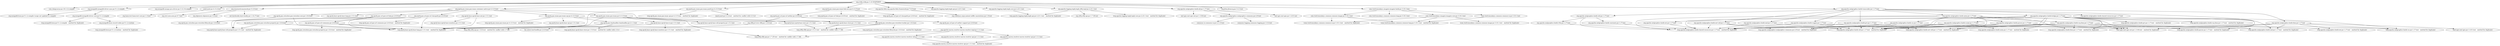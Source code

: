 digraph rrd4j__rrd4j {
	"org.rrd4j:rrd4j:jar:3.10-SNAPSHOT" -> "com.sleepycat:je:jar:18.3.12:compile" ; 
	"org.rrd4j:rrd4j:jar:3.10-SNAPSHOT" -> "org.mongodb:mongodb-driver-sync:jar:5.1.2:compile" ; 
	"org.rrd4j:rrd4j:jar:3.10-SNAPSHOT" -> "org.mongodb:mongo-java-driver:jar:3.12.14:compile" ; 
	"org.rrd4j:rrd4j:jar:3.10-SNAPSHOT" -> "junit:junit:jar:4.13.2:test" ; 
	"org.rrd4j:rrd4j:jar:3.10-SNAPSHOT" -> "org.easymock:easymock:jar:5.3.0:test" ; 
	"org.rrd4j:rrd4j:jar:3.10-SNAPSHOT" -> "org.ops4j.pax.exam:pax-exam-container-native:jar:4.13.5:test" ; 
	"org.rrd4j:rrd4j:jar:3.10-SNAPSHOT" -> "org.ops4j.pax.exam:pax-exam-junit4:jar:4.13.5:test" ; 
	"org.rrd4j:rrd4j:jar:3.10-SNAPSHOT" -> "org.ops4j.pax.exam:pax-exam-link-mvn:jar:4.13.5:test" ; 
	"org.rrd4j:rrd4j:jar:3.10-SNAPSHOT" -> "org.apache.felix:org.apache.felix.framework:jar:7.0.5:test" ; 
	"org.rrd4j:rrd4j:jar:3.10-SNAPSHOT" -> "org.apache.logging.log4j:log4j-api:jar:2.23.1:test" ; 
	"org.rrd4j:rrd4j:jar:3.10-SNAPSHOT" -> "org.apache.logging.log4j:log4j-core:jar:2.23.1:test" ; 
	"org.rrd4j:rrd4j:jar:3.10-SNAPSHOT" -> "org.apache.logging.log4j:log4j-slf4j-impl:jar:2.23.1:test" ; 
	"org.rrd4j:rrd4j:jar:3.10-SNAPSHOT" -> "org.apache.xmlgraphics:batik-all:jar:1.17:test" ; 
	"org.rrd4j:rrd4j:jar:3.10-SNAPSHOT" -> "org.jfree:jfreesvg:jar:3.4.3:test" ; 
	"org.rrd4j:rrd4j:jar:3.10-SNAPSHOT" -> "com.twelvemonkeys.imageio:imageio-batik:jar:3.10.1:test" ; 
	"org.rrd4j:rrd4j:jar:3.10-SNAPSHOT" -> "org.apache.xmlgraphics:batik-transcoder:jar:1.17:test" ; 
	"org.mongodb:mongodb-driver-sync:jar:5.1.2:compile" -> "org.mongodb:bson:jar:5.1.2:compile (scope not updated to compile)" ; 
	"org.mongodb:mongodb-driver-sync:jar:5.1.2:compile" -> "org.mongodb:mongodb-driver-core:jar:5.1.2:compile" ; 
	"org.mongodb:mongodb-driver-core:jar:5.1.2:compile" -> "(org.mongodb:bson:jar:5.1.2:compile - omitted for duplicate)" ; 
	"org.mongodb:mongodb-driver-core:jar:5.1.2:compile" -> "org.mongodb:bson-record-codec:jar:5.1.2:runtime" ; 
	"org.mongodb:bson-record-codec:jar:5.1.2:runtime" -> "(org.mongodb:bson:jar:5.1.2:runtime - omitted for duplicate)" ; 
	"junit:junit:jar:4.13.2:test" -> "org.hamcrest:hamcrest-core:jar:1.3:test" ; 
	"org.easymock:easymock:jar:5.3.0:test" -> "net.bytebuddy:byte-buddy:jar:1.14.17:test" ; 
	"org.easymock:easymock:jar:5.3.0:test" -> "org.ow2.asm:asm:jar:9.7:test" ; 
	"org.easymock:easymock:jar:5.3.0:test" -> "org.objenesis:objenesis:jar:3.4:test" ; 
	"org.ops4j.pax.exam:pax-exam-container-native:jar:4.13.5:test" -> "org.ops4j.pax.exam:pax-exam:jar:4.13.5:test" ; 
	"org.ops4j.pax.exam:pax-exam-container-native:jar:4.13.5:test" -> "org.ops4j.pax.exam:pax-exam-spi:jar:4.13.5:test" ; 
	"org.ops4j.pax.exam:pax-exam-container-native:jar:4.13.5:test" -> "org.ops4j.pax.swissbox:pax-swissbox-core:jar:1.8.4:test" ; 
	"org.ops4j.pax.exam:pax-exam-container-native:jar:4.13.5:test" -> "org.ops4j.pax.swissbox:pax-swissbox-tracker:jar:1.8.4:test" ; 
	"org.ops4j.pax.exam:pax-exam-container-native:jar:4.13.5:test" -> "org.ops4j.base:ops4j-base-lang:jar:1.5.1:test" ; 
	"org.ops4j.pax.exam:pax-exam-container-native:jar:4.13.5:test" -> "org.ops4j.base:ops4j-base-net:jar:1.5.1:test" ; 
	"org.ops4j.pax.exam:pax-exam-container-native:jar:4.13.5:test" -> "org.ops4j.pax.url:pax-url-link:jar:2.6.8:test" ; 
	"org.ops4j.pax.exam:pax-exam-container-native:jar:4.13.5:test" -> "org.ops4j.pax.url:pax-url-classpath:jar:2.6.8:test" ; 
	"org.ops4j.pax.exam:pax-exam:jar:4.13.5:test" -> "org.ops4j.base:ops4j-base-exec:jar:1.5.1:test" ; 
	"org.ops4j.pax.exam:pax-exam:jar:4.13.5:test" -> "org.ops4j.base:ops4j-base-io:jar:1.5.1:test" ; 
	"org.ops4j.pax.exam:pax-exam:jar:4.13.5:test" -> "(org.ops4j.base:ops4j-base-lang:jar:1.5.1:test - omitted for duplicate)" ; 
	"org.ops4j.pax.exam:pax-exam:jar:4.13.5:test" -> "org.ops4j.base:ops4j-base-store:jar:1.5.1:test" ; 
	"org.ops4j.pax.exam:pax-exam:jar:4.13.5:test" -> "org.ops4j.base:ops4j-base-util-property:jar:1.5.1:test" ; 
	"org.ops4j.base:ops4j-base-exec:jar:1.5.1:test" -> "(org.slf4j:slf4j-api:jar:1.5.11:test - omitted for conflict with 1.7.36)" ; 
	"org.ops4j.base:ops4j-base-io:jar:1.5.1:test" -> "(org.ops4j.base:ops4j-base-lang:jar:1.5.1:test - omitted for duplicate)" ; 
	"org.ops4j.base:ops4j-base-io:jar:1.5.1:test" -> "(org.ops4j.base:ops4j-base-monitors:jar:1.5.1:test - omitted for duplicate)" ; 
	"org.ops4j.base:ops4j-base-store:jar:1.5.1:test" -> "(org.slf4j:slf4j-api:jar:1.5.11:test - omitted for conflict with 1.7.36)" ; 
	"org.ops4j.pax.exam:pax-exam-spi:jar:4.13.5:test" -> "(org.ops4j.pax.exam:pax-exam:jar:4.13.5:test - omitted for duplicate)" ; 
	"org.ops4j.pax.exam:pax-exam-spi:jar:4.13.5:test" -> "org.ops4j.base:ops4j-base-spi:jar:1.5.1:test" ; 
	"org.ops4j.pax.exam:pax-exam-spi:jar:4.13.5:test" -> "(org.slf4j:slf4j-api:jar:1.7.25:test - omitted for conflict with 1.7.36)" ; 
	"org.ops4j.pax.exam:pax-exam-spi:jar:4.13.5:test" -> "org.ops4j.pax.tinybundles:tinybundles:jar:2.1.1:test" ; 
	"org.ops4j.pax.tinybundles:tinybundles:jar:2.1.1:test" -> "(org.ops4j.base:ops4j-base-store:jar:1.5.0:test - omitted for conflict with 1.5.1)" ; 
	"org.ops4j.pax.tinybundles:tinybundles:jar:2.1.1:test" -> "biz.aQute.bnd:bndlib:jar:2.4.0:test" ; 
	"org.ops4j.pax.swissbox:pax-swissbox-core:jar:1.8.4:test" -> "org.ops4j.pax.swissbox:pax-swissbox-lifecycle:jar:1.8.4:test" ; 
	"org.ops4j.pax.swissbox:pax-swissbox-core:jar:1.8.4:test" -> "(org.ops4j.base:ops4j-base-lang:jar:1.5.1:test - omitted for duplicate)" ; 
	"org.ops4j.pax.swissbox:pax-swissbox-tracker:jar:1.8.4:test" -> "(org.ops4j.pax.swissbox:pax-swissbox-lifecycle:jar:1.8.4:test - omitted for duplicate)" ; 
	"org.ops4j.pax.swissbox:pax-swissbox-tracker:jar:1.8.4:test" -> "(org.ops4j.base:ops4j-base-lang:jar:1.5.1:test - omitted for duplicate)" ; 
	"org.ops4j.pax.swissbox:pax-swissbox-tracker:jar:1.8.4:test" -> "(org.slf4j:slf4j-api:jar:1.5.11:test - omitted for conflict with 1.7.36)" ; 
	"org.ops4j.base:ops4j-base-net:jar:1.5.1:test" -> "(org.ops4j.base:ops4j-base-lang:jar:1.5.1:test - omitted for duplicate)" ; 
	"org.ops4j.base:ops4j-base-net:jar:1.5.1:test" -> "org.ops4j.base:ops4j-base-monitors:jar:1.5.1:test" ; 
	"org.ops4j.pax.url:pax-url-link:jar:2.6.8:test" -> "org.ops4j.pax.url:pax-url-commons:jar:2.6.8:test" ; 
	"org.ops4j.pax.url:pax-url-link:jar:2.6.8:test" -> "(org.ops4j.base:ops4j-base-lang:jar:1.5.1:test - omitted for duplicate)" ; 
	"org.ops4j.pax.url:pax-url-link:jar:2.6.8:test" -> "(org.ops4j.base:ops4j-base-util-property:jar:1.5.1:test - omitted for duplicate)" ; 
	"org.ops4j.pax.url:pax-url-commons:jar:2.6.8:test" -> "(org.ops4j.base:ops4j-base-lang:jar:1.5.1:test - omitted for duplicate)" ; 
	"org.ops4j.pax.url:pax-url-commons:jar:2.6.8:test" -> "(org.ops4j.pax.swissbox:pax-swissbox-property:jar:1.8.4:test - omitted for duplicate)" ; 
	"org.ops4j.pax.url:pax-url-commons:jar:2.6.8:test" -> "(org.slf4j:slf4j-api:jar:1.6.6:test - omitted for conflict with 1.7.36)" ; 
	"org.ops4j.pax.url:pax-url-classpath:jar:2.6.8:test" -> "(org.ops4j.pax.url:pax-url-commons:jar:2.6.8:test - omitted for duplicate)" ; 
	"org.ops4j.pax.url:pax-url-classpath:jar:2.6.8:test" -> "(org.ops4j.base:ops4j-base-lang:jar:1.5.1:test - omitted for duplicate)" ; 
	"org.ops4j.pax.url:pax-url-classpath:jar:2.6.8:test" -> "(org.ops4j.base:ops4j-base-util-property:jar:1.5.1:test - omitted for duplicate)" ; 
	"org.ops4j.pax.url:pax-url-classpath:jar:2.6.8:test" -> "org.ops4j.pax.swissbox:pax-swissbox-property:jar:1.8.4:test" ; 
	"org.ops4j.pax.swissbox:pax-swissbox-property:jar:1.8.4:test" -> "(org.ops4j.base:ops4j-base-lang:jar:1.5.1:test - omitted for duplicate)" ; 
	"org.ops4j.pax.swissbox:pax-swissbox-property:jar:1.8.4:test" -> "(org.ops4j.base:ops4j-base-util-property:jar:1.5.1:test - omitted for duplicate)" ; 
	"org.ops4j.pax.exam:pax-exam-junit4:jar:4.13.5:test" -> "(org.ops4j.pax.exam:pax-exam-spi:jar:4.13.5:test - omitted for duplicate)" ; 
	"org.ops4j.pax.exam:pax-exam-junit4:jar:4.13.5:test" -> "(org.ops4j.base:ops4j-base-lang:jar:1.5.1:test - omitted for duplicate)" ; 
	"org.ops4j.pax.exam:pax-exam-junit4:jar:4.13.5:test" -> "(junit:junit:jar:4.12:test - omitted for conflict with 4.13.2)" ; 
	"org.ops4j.pax.exam:pax-exam-link-mvn:jar:4.13.5:test" -> "org.ops4j.pax.url:pax-url-aether:jar:2.6.8:test" ; 
	"org.ops4j.pax.exam:pax-exam-link-mvn:jar:4.13.5:test" -> "(org.ops4j.pax.url:pax-url-link:jar:2.6.8:test - omitted for duplicate)" ; 
	"org.ops4j.pax.exam:pax-exam-link-mvn:jar:4.13.5:test" -> "(org.ops4j.pax.url:pax-url-classpath:jar:2.6.8:test - omitted for duplicate)" ; 
	"org.ops4j.pax.url:pax-url-aether:jar:2.6.8:test" -> "org.ops4j.pax.url:pax-url-aether-support:jar:2.6.8:test" ; 
	"org.ops4j.pax.url:pax-url-aether:jar:2.6.8:test" -> "org.slf4j:jcl-over-slf4j:jar:1.6.6:test" ; 
	"org.ops4j.pax.url:pax-url-aether-support:jar:2.6.8:test" -> "org.apache.maven.resolver:maven-resolver-impl:jar:1.3.1:test" ; 
	"org.apache.maven.resolver:maven-resolver-impl:jar:1.3.1:test" -> "org.apache.maven.resolver:maven-resolver-api:jar:1.3.1:test" ; 
	"org.apache.maven.resolver:maven-resolver-impl:jar:1.3.1:test" -> "org.apache.maven.resolver:maven-resolver-spi:jar:1.3.1:test" ; 
	"org.apache.maven.resolver:maven-resolver-impl:jar:1.3.1:test" -> "org.apache.maven.resolver:maven-resolver-util:jar:1.3.1:test" ; 
	"org.apache.maven.resolver:maven-resolver-impl:jar:1.3.1:test" -> "(org.slf4j:slf4j-api:jar:1.7.25:test - omitted for conflict with 1.7.36)" ; 
	"org.apache.maven.resolver:maven-resolver-spi:jar:1.3.1:test" -> "(org.apache.maven.resolver:maven-resolver-api:jar:1.3.1:test - omitted for duplicate)" ; 
	"org.apache.maven.resolver:maven-resolver-util:jar:1.3.1:test" -> "(org.apache.maven.resolver:maven-resolver-api:jar:1.3.1:test - omitted for duplicate)" ; 
	"org.slf4j:jcl-over-slf4j:jar:1.6.6:test" -> "(org.slf4j:slf4j-api:jar:1.6.6:test - omitted for conflict with 1.7.36)" ; 
	"org.apache.felix:org.apache.felix.framework:jar:7.0.5:test" -> "org.codehaus.mojo:animal-sniffer-annotations:jar:1.9:test" ; 
	"org.apache.logging.log4j:log4j-core:jar:2.23.1:test" -> "(org.apache.logging.log4j:log4j-api:jar:2.23.1:test - omitted for duplicate)" ; 
	"org.apache.logging.log4j:log4j-slf4j-impl:jar:2.23.1:test" -> "(org.apache.logging.log4j:log4j-api:jar:2.23.1:test - omitted for duplicate)" ; 
	"org.apache.logging.log4j:log4j-slf4j-impl:jar:2.23.1:test" -> "org.slf4j:slf4j-api:jar:1.7.36:test" ; 
	"org.apache.logging.log4j:log4j-slf4j-impl:jar:2.23.1:test" -> "(org.apache.logging.log4j:log4j-core:jar:2.23.1:test - omitted for duplicate)" ; 
	"org.apache.xmlgraphics:batik-all:jar:1.17:test" -> "xml-apis:xml-apis:jar:1.4.01:test" ; 
	"org.apache.xmlgraphics:batik-all:jar:1.17:test" -> "xml-apis:xml-apis-ext:jar:1.3.04:test" ; 
	"org.apache.xmlgraphics:batik-all:jar:1.17:test" -> "org.apache.xmlgraphics:xmlgraphics-commons:jar:2.9:test" ; 
	"org.apache.xmlgraphics:xmlgraphics-commons:jar:2.9:test" -> "commons-io:commons-io:jar:2.11.0:test" ; 
	"org.apache.xmlgraphics:xmlgraphics-commons:jar:2.9:test" -> "commons-logging:commons-logging:jar:1.0.4:test" ; 
	"com.twelvemonkeys.imageio:imageio-batik:jar:3.10.1:test" -> "com.twelvemonkeys.imageio:imageio-core:jar:3.10.1:test" ; 
	"com.twelvemonkeys.imageio:imageio-batik:jar:3.10.1:test" -> "com.twelvemonkeys.common:common-lang:jar:3.10.1:test" ; 
	"com.twelvemonkeys.imageio:imageio-batik:jar:3.10.1:test" -> "com.twelvemonkeys.common:common-io:jar:3.10.1:test" ; 
	"com.twelvemonkeys.imageio:imageio-batik:jar:3.10.1:test" -> "com.twelvemonkeys.common:common-image:jar:3.10.1:test" ; 
	"com.twelvemonkeys.imageio:imageio-core:jar:3.10.1:test" -> "(com.twelvemonkeys.common:common-lang:jar:3.10.1:test - omitted for duplicate)" ; 
	"com.twelvemonkeys.imageio:imageio-core:jar:3.10.1:test" -> "(com.twelvemonkeys.common:common-io:jar:3.10.1:test - omitted for duplicate)" ; 
	"com.twelvemonkeys.imageio:imageio-core:jar:3.10.1:test" -> "(com.twelvemonkeys.common:common-image:jar:3.10.1:test - omitted for duplicate)" ; 
	"com.twelvemonkeys.common:common-io:jar:3.10.1:test" -> "(com.twelvemonkeys.common:common-lang:jar:3.10.1:test - omitted for duplicate)" ; 
	"com.twelvemonkeys.common:common-image:jar:3.10.1:test" -> "(com.twelvemonkeys.common:common-lang:jar:3.10.1:test - omitted for duplicate)" ; 
	"com.twelvemonkeys.common:common-image:jar:3.10.1:test" -> "(com.twelvemonkeys.common:common-io:jar:3.10.1:test - omitted for duplicate)" ; 
	"org.apache.xmlgraphics:batik-transcoder:jar:1.17:test" -> "org.apache.xmlgraphics:batik-anim:jar:1.17:test" ; 
	"org.apache.xmlgraphics:batik-transcoder:jar:1.17:test" -> "org.apache.xmlgraphics:batik-awt-util:jar:1.17:test" ; 
	"org.apache.xmlgraphics:batik-transcoder:jar:1.17:test" -> "org.apache.xmlgraphics:batik-bridge:jar:1.17:test" ; 
	"org.apache.xmlgraphics:batik-transcoder:jar:1.17:test" -> "org.apache.xmlgraphics:batik-dom:jar:1.17:test" ; 
	"org.apache.xmlgraphics:batik-transcoder:jar:1.17:test" -> "org.apache.xmlgraphics:batik-gvt:jar:1.17:test" ; 
	"org.apache.xmlgraphics:batik-transcoder:jar:1.17:test" -> "org.apache.xmlgraphics:batik-shared-resources:jar:1.17:test" ; 
	"org.apache.xmlgraphics:batik-transcoder:jar:1.17:test" -> "org.apache.xmlgraphics:batik-svggen:jar:1.17:test" ; 
	"org.apache.xmlgraphics:batik-transcoder:jar:1.17:test" -> "org.apache.xmlgraphics:batik-util:jar:1.17:test" ; 
	"org.apache.xmlgraphics:batik-transcoder:jar:1.17:test" -> "org.apache.xmlgraphics:batik-xml:jar:1.17:test" ; 
	"org.apache.xmlgraphics:batik-transcoder:jar:1.17:test" -> "(xml-apis:xml-apis-ext:jar:1.3.04:test - omitted for duplicate)" ; 
	"org.apache.xmlgraphics:batik-anim:jar:1.17:test" -> "(org.apache.xmlgraphics:batik-awt-util:jar:1.17:test - omitted for duplicate)" ; 
	"org.apache.xmlgraphics:batik-anim:jar:1.17:test" -> "org.apache.xmlgraphics:batik-css:jar:1.17:test" ; 
	"org.apache.xmlgraphics:batik-anim:jar:1.17:test" -> "(org.apache.xmlgraphics:batik-dom:jar:1.17:test - omitted for duplicate)" ; 
	"org.apache.xmlgraphics:batik-anim:jar:1.17:test" -> "org.apache.xmlgraphics:batik-ext:jar:1.17:test" ; 
	"org.apache.xmlgraphics:batik-anim:jar:1.17:test" -> "org.apache.xmlgraphics:batik-parser:jar:1.17:test" ; 
	"org.apache.xmlgraphics:batik-anim:jar:1.17:test" -> "(org.apache.xmlgraphics:batik-shared-resources:jar:1.17:test - omitted for duplicate)" ; 
	"org.apache.xmlgraphics:batik-anim:jar:1.17:test" -> "org.apache.xmlgraphics:batik-svg-dom:jar:1.17:test" ; 
	"org.apache.xmlgraphics:batik-anim:jar:1.17:test" -> "(org.apache.xmlgraphics:batik-util:jar:1.17:test - omitted for duplicate)" ; 
	"org.apache.xmlgraphics:batik-anim:jar:1.17:test" -> "(xml-apis:xml-apis-ext:jar:1.3.04:test - omitted for duplicate)" ; 
	"org.apache.xmlgraphics:batik-css:jar:1.17:test" -> "(org.apache.xmlgraphics:batik-shared-resources:jar:1.17:test - omitted for duplicate)" ; 
	"org.apache.xmlgraphics:batik-css:jar:1.17:test" -> "(org.apache.xmlgraphics:batik-util:jar:1.17:test - omitted for duplicate)" ; 
	"org.apache.xmlgraphics:batik-css:jar:1.17:test" -> "(org.apache.xmlgraphics:xmlgraphics-commons:jar:2.9:test - omitted for duplicate)" ; 
	"org.apache.xmlgraphics:batik-css:jar:1.17:test" -> "(xml-apis:xml-apis-ext:jar:1.3.04:test - omitted for duplicate)" ; 
	"org.apache.xmlgraphics:batik-ext:jar:1.17:test" -> "(org.apache.xmlgraphics:batik-shared-resources:jar:1.17:test - omitted for duplicate)" ; 
	"org.apache.xmlgraphics:batik-parser:jar:1.17:test" -> "(org.apache.xmlgraphics:batik-awt-util:jar:1.17:test - omitted for duplicate)" ; 
	"org.apache.xmlgraphics:batik-parser:jar:1.17:test" -> "(org.apache.xmlgraphics:batik-shared-resources:jar:1.17:test - omitted for duplicate)" ; 
	"org.apache.xmlgraphics:batik-parser:jar:1.17:test" -> "(org.apache.xmlgraphics:batik-util:jar:1.17:test - omitted for duplicate)" ; 
	"org.apache.xmlgraphics:batik-parser:jar:1.17:test" -> "(org.apache.xmlgraphics:batik-xml:jar:1.17:test - omitted for duplicate)" ; 
	"org.apache.xmlgraphics:batik-parser:jar:1.17:test" -> "(xml-apis:xml-apis-ext:jar:1.3.04:test - omitted for duplicate)" ; 
	"org.apache.xmlgraphics:batik-svg-dom:jar:1.17:test" -> "(org.apache.xmlgraphics:batik-awt-util:jar:1.17:test - omitted for duplicate)" ; 
	"org.apache.xmlgraphics:batik-svg-dom:jar:1.17:test" -> "(org.apache.xmlgraphics:batik-css:jar:1.17:test - omitted for duplicate)" ; 
	"org.apache.xmlgraphics:batik-svg-dom:jar:1.17:test" -> "(org.apache.xmlgraphics:batik-dom:jar:1.17:test - omitted for duplicate)" ; 
	"org.apache.xmlgraphics:batik-svg-dom:jar:1.17:test" -> "(org.apache.xmlgraphics:batik-ext:jar:1.17:test - omitted for duplicate)" ; 
	"org.apache.xmlgraphics:batik-svg-dom:jar:1.17:test" -> "(org.apache.xmlgraphics:batik-parser:jar:1.17:test - omitted for duplicate)" ; 
	"org.apache.xmlgraphics:batik-svg-dom:jar:1.17:test" -> "(org.apache.xmlgraphics:batik-shared-resources:jar:1.17:test - omitted for duplicate)" ; 
	"org.apache.xmlgraphics:batik-svg-dom:jar:1.17:test" -> "(org.apache.xmlgraphics:batik-util:jar:1.17:test - omitted for duplicate)" ; 
	"org.apache.xmlgraphics:batik-svg-dom:jar:1.17:test" -> "(xml-apis:xml-apis-ext:jar:1.3.04:test - omitted for duplicate)" ; 
	"org.apache.xmlgraphics:batik-awt-util:jar:1.17:test" -> "(org.apache.xmlgraphics:batik-shared-resources:jar:1.17:test - omitted for duplicate)" ; 
	"org.apache.xmlgraphics:batik-awt-util:jar:1.17:test" -> "(org.apache.xmlgraphics:batik-util:jar:1.17:test - omitted for duplicate)" ; 
	"org.apache.xmlgraphics:batik-awt-util:jar:1.17:test" -> "(org.apache.xmlgraphics:xmlgraphics-commons:jar:2.9:test - omitted for duplicate)" ; 
	"org.apache.xmlgraphics:batik-bridge:jar:1.17:test" -> "(org.apache.xmlgraphics:batik-anim:jar:1.17:test - omitted for duplicate)" ; 
	"org.apache.xmlgraphics:batik-bridge:jar:1.17:test" -> "(org.apache.xmlgraphics:batik-awt-util:jar:1.17:test - omitted for duplicate)" ; 
	"org.apache.xmlgraphics:batik-bridge:jar:1.17:test" -> "(org.apache.xmlgraphics:batik-css:jar:1.17:test - omitted for duplicate)" ; 
	"org.apache.xmlgraphics:batik-bridge:jar:1.17:test" -> "(org.apache.xmlgraphics:batik-dom:jar:1.17:test - omitted for duplicate)" ; 
	"org.apache.xmlgraphics:batik-bridge:jar:1.17:test" -> "(org.apache.xmlgraphics:batik-gvt:jar:1.17:test - omitted for duplicate)" ; 
	"org.apache.xmlgraphics:batik-bridge:jar:1.17:test" -> "(org.apache.xmlgraphics:batik-parser:jar:1.17:test - omitted for duplicate)" ; 
	"org.apache.xmlgraphics:batik-bridge:jar:1.17:test" -> "org.apache.xmlgraphics:batik-script:jar:1.17:test" ; 
	"org.apache.xmlgraphics:batik-bridge:jar:1.17:test" -> "(org.apache.xmlgraphics:batik-shared-resources:jar:1.17:test - omitted for duplicate)" ; 
	"org.apache.xmlgraphics:batik-bridge:jar:1.17:test" -> "(org.apache.xmlgraphics:batik-svg-dom:jar:1.17:test - omitted for duplicate)" ; 
	"org.apache.xmlgraphics:batik-bridge:jar:1.17:test" -> "(org.apache.xmlgraphics:batik-util:jar:1.17:test - omitted for duplicate)" ; 
	"org.apache.xmlgraphics:batik-bridge:jar:1.17:test" -> "(org.apache.xmlgraphics:batik-xml:jar:1.17:test - omitted for duplicate)" ; 
	"org.apache.xmlgraphics:batik-bridge:jar:1.17:test" -> "(org.apache.xmlgraphics:xmlgraphics-commons:jar:2.9:test - omitted for duplicate)" ; 
	"org.apache.xmlgraphics:batik-bridge:jar:1.17:test" -> "(xml-apis:xml-apis-ext:jar:1.3.04:test - omitted for duplicate)" ; 
	"org.apache.xmlgraphics:batik-script:jar:1.17:test" -> "(org.apache.xmlgraphics:batik-anim:jar:1.17:test - omitted for duplicate)" ; 
	"org.apache.xmlgraphics:batik-script:jar:1.17:test" -> "(org.apache.xmlgraphics:batik-shared-resources:jar:1.17:test - omitted for duplicate)" ; 
	"org.apache.xmlgraphics:batik-script:jar:1.17:test" -> "(org.apache.xmlgraphics:batik-util:jar:1.17:test - omitted for duplicate)" ; 
	"org.apache.xmlgraphics:batik-dom:jar:1.17:test" -> "(org.apache.xmlgraphics:batik-css:jar:1.17:test - omitted for duplicate)" ; 
	"org.apache.xmlgraphics:batik-dom:jar:1.17:test" -> "(org.apache.xmlgraphics:batik-ext:jar:1.17:test - omitted for duplicate)" ; 
	"org.apache.xmlgraphics:batik-dom:jar:1.17:test" -> "(org.apache.xmlgraphics:batik-shared-resources:jar:1.17:test - omitted for duplicate)" ; 
	"org.apache.xmlgraphics:batik-dom:jar:1.17:test" -> "(org.apache.xmlgraphics:batik-util:jar:1.17:test - omitted for duplicate)" ; 
	"org.apache.xmlgraphics:batik-dom:jar:1.17:test" -> "(org.apache.xmlgraphics:batik-xml:jar:1.17:test - omitted for duplicate)" ; 
	"org.apache.xmlgraphics:batik-dom:jar:1.17:test" -> "(xml-apis:xml-apis:jar:1.4.01:test - omitted for duplicate)" ; 
	"org.apache.xmlgraphics:batik-dom:jar:1.17:test" -> "(xml-apis:xml-apis-ext:jar:1.3.04:test - omitted for duplicate)" ; 
	"org.apache.xmlgraphics:batik-gvt:jar:1.17:test" -> "(org.apache.xmlgraphics:batik-awt-util:jar:1.17:test - omitted for duplicate)" ; 
	"org.apache.xmlgraphics:batik-gvt:jar:1.17:test" -> "(org.apache.xmlgraphics:batik-shared-resources:jar:1.17:test - omitted for duplicate)" ; 
	"org.apache.xmlgraphics:batik-gvt:jar:1.17:test" -> "(org.apache.xmlgraphics:batik-util:jar:1.17:test - omitted for duplicate)" ; 
	"org.apache.xmlgraphics:batik-svggen:jar:1.17:test" -> "(org.apache.xmlgraphics:batik-awt-util:jar:1.17:test - omitted for duplicate)" ; 
	"org.apache.xmlgraphics:batik-svggen:jar:1.17:test" -> "(org.apache.xmlgraphics:batik-shared-resources:jar:1.17:test - omitted for duplicate)" ; 
	"org.apache.xmlgraphics:batik-svggen:jar:1.17:test" -> "(org.apache.xmlgraphics:batik-util:jar:1.17:test - omitted for duplicate)" ; 
	"org.apache.xmlgraphics:batik-util:jar:1.17:test" -> "org.apache.xmlgraphics:batik-constants:jar:1.17:test" ; 
	"org.apache.xmlgraphics:batik-util:jar:1.17:test" -> "org.apache.xmlgraphics:batik-i18n:jar:1.17:test" ; 
	"org.apache.xmlgraphics:batik-util:jar:1.17:test" -> "(org.apache.xmlgraphics:batik-shared-resources:jar:1.17:test - omitted for duplicate)" ; 
	"org.apache.xmlgraphics:batik-constants:jar:1.17:test" -> "(org.apache.xmlgraphics:batik-shared-resources:jar:1.17:test - omitted for duplicate)" ; 
	"org.apache.xmlgraphics:batik-i18n:jar:1.17:test" -> "(org.apache.xmlgraphics:batik-shared-resources:jar:1.17:test - omitted for duplicate)" ; 
	"org.apache.xmlgraphics:batik-xml:jar:1.17:test" -> "(org.apache.xmlgraphics:batik-shared-resources:jar:1.17:test - omitted for duplicate)" ; 
	"org.apache.xmlgraphics:batik-xml:jar:1.17:test" -> "(org.apache.xmlgraphics:batik-util:jar:1.17:test - omitted for duplicate)" ; 
}
